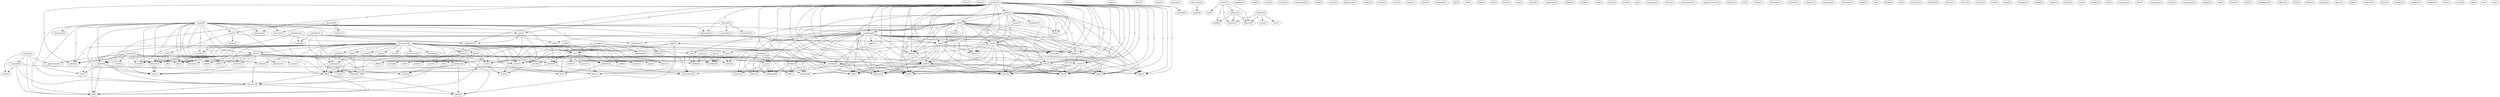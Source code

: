 digraph G {
  home [ label="home(1)" ];
  boast [ label="boast(1)" ];
  insurance [ label="insurance(16)" ];
  brokerage [ label="brokerage(1)" ];
  plan [ label="plan(4)" ];
  force [ label="force(2)" ];
  cc [ label="cc(3)" ];
  north [ label="north(1)" ];
  ve [ label="ve(1)" ];
  pacifist [ label="pacifist(1)" ];
  news [ label="news(1)" ];
  started [ label="started(1)" ];
  fund [ label="fund(1)" ];
  edu [ label="edu(3)" ];
  hire [ label="hire(1)" ];
  became [ label="became(1)" ];
  period [ label="period(1)" ];
  voucher [ label="voucher(1)" ];
  offer [ label="offer(1)" ];
  scratch [ label="scratch(2)" ];
  company [ label="company(2)" ];
  side [ label="side(1)" ];
  use [ label="use(1)" ];
  take [ label="take(3)" ];
  society [ label="society(1)" ];
  system [ label="system(7)" ];
  floated [ label="floated(1)" ];
  buffalo [ label="buffalo(1)" ];
  coverage [ label="coverage(4)" ];
  medicine [ label="medicine(2)" ];
  squad [ label="squad(1)" ];
  fix [ label="fix(1)" ];
  cover [ label="cover(1)" ];
  sort [ label="sort(1)" ];
  sell [ label="sell(2)" ];
  defence [ label="defence(1)" ];
  amortization [ label="amortization(1)" ];
  defence [ label="defence(1)" ];
  realize [ label="realize(1)" ];
  note [ label="note(1)" ];
  fill [ label="fill(2)" ];
  keep [ label="keep(1)" ];
  ve [ label="ve(1)" ];
  tower [ label="tower(1)" ];
  population [ label="population(3)" ];
  served [ label="served(1)" ];
  way [ label="way(2)" ];
  covered [ label="covered(1)" ];
  make [ label="make(3)" ];
  uses [ label="uses(1)" ];
  quebec [ label="quebec(3)" ];
  option [ label="option(3)" ];
  case [ label="case(2)" ];
  nationalism [ label="nationalism(1)" ];
  deal [ label="deal(1)" ];
  something [ label="something(4)" ];
  care [ label="care(3)" ];
  ability [ label="ability(1)" ];
  post [ label="post(2)" ];
  part [ label="part(2)" ];
  provide [ label="provide(1)" ];
  place [ label="place(1)" ];
  capitalism [ label="capitalism(1)" ];
  resource [ label="resource(1)" ];
  heart [ label="heart(1)" ];
  fall [ label="fall(1)" ];
  tells [ label="tells(2)" ];
  light [ label="light(1)" ];
  disease [ label="disease(1)" ];
  sector [ label="sector(2)" ];
  luck [ label="luck(1)" ];
  esp [ label="esp(1)" ];
  rate [ label="rate(1)" ];
  wave [ label="wave(1)" ];
  problem [ label="problem(2)" ];
  pay [ label="pay(1)" ];
  practice [ label="practice(1)" ];
  makes [ label="makes(1)" ];
  pay [ label="pay(1)" ];
  specialty [ label="specialty(2)" ];
  skill [ label="skill(1)" ];
  cardiologist [ label="cardiologist(2)" ];
  correlates [ label="correlates(1)" ];
  domi [ label="domi(1)" ];
  claim [ label="claim(1)" ];
  fits [ label="fits(1)" ];
  curve [ label="curve(1)" ];
  entity [ label="entity(1)" ];
  spring [ label="spring(1)" ];
  life [ label="life(1)" ];
  someone [ label="someone(2)" ];
  book [ label="book(1)" ];
  appointment [ label="appointment(1)" ];
  health [ label="health(5)" ];
  business [ label="business(3)" ];
  groupe [ label="groupe(1)" ];
  request [ label="request(1)" ];
  exemption [ label="exemption(1)" ];
  alternative [ label="alternative(2)" ];
  opted [ label="opted(2)" ];
  canada [ label="canada(6)" ];
  organizes [ label="organizes(2)" ];
  proportion [ label="proportion(1)" ];
  paperwork [ label="paperwork(1)" ];
  province [ label="province(1)" ];
  find [ label="find(1)" ];
  cartel [ label="cartel(2)" ];
  win [ label="win(2)" ];
  compete [ label="compete(1)" ];
  profit [ label="profit(1)" ];
  situation [ label="situation(1)" ];
  figured [ label="figured(1)" ];
  cunixb [ label="cunixb(1)" ];
  columbia [ label="columbia(3)" ];
  writes [ label="writes(2)" ];
  approach [ label="approach(1)" ];
  catch [ label="catch(1)" ];
  bring [ label="bring(1)" ];
  sustain [ label="sustain(1)" ];
  saarbrucken [ label="saarbrucken(1)" ];
  uncle [ label="uncle(1)" ];
  article [ label="article(1)" ];
  department [ label="department(1)" ];
  exists [ label="exists(1)" ];
  accept [ label="accept(1)" ];
  sister [ label="sister(1)" ];
  generate [ label="generate(1)" ];
  meant [ label="meant(1)" ];
  anything [ label="anything(2)" ];
  inflate [ label="inflate(1)" ];
  rambo [ label="rambo(1)" ];
  right [ label="right(1)" ];
  lobby [ label="lobby(1)" ];
  press [ label="press(1)" ];
  worry [ label="worry(1)" ];
  suspect [ label="suspect(1)" ];
  jump [ label="jump(1)" ];
  verify [ label="verify(1)" ];
  learn [ label="learn(1)" ];
  eaton [ label="eaton(1)" ];
  chernobyl [ label="chernobyl(1)" ];
  top [ label="top(1)" ];
  government [ label="government(4)" ];
  built [ label="built(1)" ];
  sense [ label="sense(1)" ];
  der [ label="der(1)" ];
  blurb [ label="blurb(1)" ];
  mail [ label="mail(1)" ];
  method [ label="method(1)" ];
  comparison [ label="comparison(1)" ];
  culture [ label="culture(1)" ];
  market [ label="market(1)" ];
  mris [ label="mris(1)" ];
  musta [ label="musta(1)" ];
  dare [ label="dare(1)" ];
  point [ label="point(1)" ];
  gp [ label="gp(1)" ];
  treatment [ label="treatment(1)" ];
  cause [ label="cause(1)" ];
  licence [ label="licence(1)" ];
  circumstance [ label="circumstance(1)" ];
  ungraciousness [ label="ungraciousness(1)" ];
  reason [ label="reason(1)" ];
  well [ label="well(1)" ];
  mickey [ label="mickey(1)" ];
  tax [ label="tax(1)" ];
  canadian [ label="canadian(3)" ];
  understand [ label="understand(1)" ];
  matter [ label="matter(1)" ];
  rochester [ label="rochester(2)" ];
  town [ label="town(1)" ];
  sign [ label="sign(1)" ];
  stanley [ label="stanley(1)" ];
  germany [ label="germany(4)" ];
  sickness [ label="sickness(1)" ];
  dominates [ label="dominates(1)" ];
  scientist [ label="scientist(1)" ];
  chamber [ label="chamber(1)" ];
  internship [ label="internship(1)" ];
  edmonton [ label="edmonton(1)" ];
  afford [ label="afford(1)" ];
  pat [ label="pat(1)" ];
  bitnet [ label="bitnet(1)" ];
  ww [ label="ww(1)" ];
  question [ label="question(1)" ];
  quebec [ label="quebec(1)" ];
  girlfriend [ label="girlfriend(1)" ];
  alberta [ label="alberta(1)" ];
  doctor [ label="doctor(1)" ];
  respect [ label="respect(1)" ];
  tech [ label="tech(1)" ];
  believe [ label="believe(2)" ];
  turns [ label="turns(1)" ];
  turn [ label="turn(1)" ];
  german [ label="german(2)" ];
  practicioner [ label="practicioner(1)" ];
  remember [ label="remember(2)" ];
  angel [ label="angel(1)" ];
  winnipeg [ label="winnipeg(1)" ];
  daniel [ label="daniel(1)" ];
  training [ label="training(3)" ];
  monopoly [ label="monopoly(2)" ];
  block [ label="block(1)" ];
  cooper [ label="cooper(1)" ];
  blame [ label="blame(1)" ];
  gary [ label="gary(2)" ];
  cma [ label="cma(1)" ];
  ontario [ label="ontario(1)" ];
  lost [ label="lost(1)" ];
  commerce [ label="commerce(1)" ];
  kaus [ label="kaus(1)" ];
  crimetime [ label="crimetime(1)" ];
  argue [ label="argue(1)" ];
  competition [ label="competition(1)" ];
  yuppie [ label="yuppie(1)" ];
  ama [ label="ama(1)" ];
  french [ label="french(1)" ];
  work [ label="work(1)" ];
  md [ label="md(1)" ];
  washington [ label="washington(1)" ];
  subject [ label="subject(1)" ];
  lit [ label="lit(1)" ];
  back [ label="back(1)" ];
  effect [ label="effect(1)" ];
  spiegel [ label="spiegel(1)" ];
  doesn [ label="doesn(1)" ];
  spoke [ label="spoke(1)" ];
  medicare [ label="medicare(1)" ];
  store [ label="store(1)" ];
  selanne [ label="selanne(1)" ];
  republic [ label="republic(1)" ];
  miracle [ label="miracle(1)" ];
  stern [ label="stern(1)" ];
  needs [ label="needs(2)" ];
  look [ label="look(1)" ];
  pt [ label="pt(1)" ];
  see [ label="see(1)" ];
  insurance -> brokerage [ label="2" ];
  insurance -> plan [ label="4" ];
  insurance -> force [ label="2" ];
  insurance -> cc [ label="1" ];
  insurance -> north [ label="1" ];
  insurance -> ve [ label="1" ];
  insurance -> pacifist [ label="1" ];
  insurance -> news [ label="1" ];
  insurance -> started [ label="2" ];
  insurance -> fund [ label="2" ];
  insurance -> edu [ label="1" ];
  insurance -> hire [ label="1" ];
  insurance -> became [ label="2" ];
  insurance -> period [ label="1" ];
  insurance -> voucher [ label="2" ];
  insurance -> offer [ label="2" ];
  insurance -> scratch [ label="2" ];
  insurance -> company [ label="2" ];
  insurance -> side [ label="2" ];
  insurance -> use [ label="1" ];
  insurance -> take [ label="1" ];
  insurance -> society [ label="1" ];
  insurance -> system [ label="2" ];
  insurance -> floated [ label="2" ];
  insurance -> buffalo [ label="1" ];
  insurance -> coverage [ label="3" ];
  insurance -> medicine [ label="1" ];
  insurance -> squad [ label="1" ];
  insurance -> fix [ label="1" ];
  insurance -> cover [ label="1" ];
  insurance -> sort [ label="2" ];
  insurance -> sell [ label="4" ];
  insurance -> defence [ label="1" ];
  insurance -> amortization [ label="1" ];
  insurance -> defence [ label="1" ];
  insurance -> realize [ label="1" ];
  insurance -> note [ label="2" ];
  insurance -> fill [ label="2" ];
  insurance -> keep [ label="1" ];
  insurance -> ve [ label="1" ];
  population -> served [ label="1" ];
  population -> way [ label="1" ];
  population -> covered [ label="1" ];
  population -> make [ label="1" ];
  quebec -> option [ label="1" ];
  quebec -> case [ label="1" ];
  quebec -> nationalism [ label="2" ];
  quebec -> deal [ label="1" ];
  quebec -> something [ label="1" ];
  quebec -> care [ label="1" ];
  quebec -> ability [ label="1" ];
  quebec -> post [ label="2" ];
  quebec -> part [ label="2" ];
  quebec -> provide [ label="1" ];
  quebec -> place [ label="1" ];
  quebec -> capitalism [ label="2" ];
  quebec -> scratch [ label="2" ];
  quebec -> way [ label="1" ];
  quebec -> resource [ label="1" ];
  quebec -> heart [ label="1" ];
  quebec -> take [ label="1" ];
  quebec -> fall [ label="1" ];
  quebec -> tells [ label="1" ];
  quebec -> light [ label="1" ];
  quebec -> disease [ label="1" ];
  quebec -> sector [ label="1" ];
  quebec -> coverage [ label="1" ];
  quebec -> luck [ label="1" ];
  quebec -> esp [ label="1" ];
  quebec -> rate [ label="1" ];
  quebec -> wave [ label="1" ];
  problem -> pay [ label="1" ];
  problem -> practice [ label="1" ];
  problem -> makes [ label="1" ];
  problem -> pay [ label="1" ];
  problem -> specialty [ label="1" ];
  problem -> skill [ label="1" ];
  problem -> cardiologist [ label="1" ];
  problem -> system [ label="1" ];
  problem -> correlates [ label="1" ];
  plan -> offer [ label="1" ];
  plan -> fits [ label="2" ];
  plan -> curve [ label="2" ];
  plan -> use [ label="2" ];
  plan -> sector [ label="2" ];
  plan -> coverage [ label="2" ];
  pay -> practice [ label="1" ];
  pay -> makes [ label="1" ];
  pay -> cardiologist [ label="1" ];
  force -> entity [ label="1" ];
  force -> pay [ label="1" ];
  force -> offer [ label="1" ];
  force -> company [ label="1" ];
  force -> spring [ label="1" ];
  force -> sell [ label="1" ];
  force -> life [ label="1" ];
  someone -> started [ label="1" ];
  someone -> fund [ label="1" ];
  someone -> book [ label="1" ];
  someone -> became [ label="1" ];
  someone -> scratch [ label="1" ];
  someone -> side [ label="1" ];
  someone -> coverage [ label="1" ];
  someone -> appointment [ label="1" ];
  someone -> health [ label="1" ];
  someone -> defence [ label="1" ];
  someone -> business [ label="1" ];
  someone -> defence [ label="1" ];
  someone -> note [ label="1" ];
  someone -> fill [ label="1" ];
  option -> case [ label="1" ];
  option -> request [ label="1" ];
  option -> deal [ label="1" ];
  option -> something [ label="1" ];
  option -> care [ label="1" ];
  option -> ability [ label="1" ];
  option -> place [ label="1" ];
  option -> way [ label="1" ];
  option -> resource [ label="1" ];
  option -> heart [ label="1" ];
  option -> take [ label="1" ];
  option -> fall [ label="1" ];
  option -> tells [ label="1" ];
  option -> light [ label="1" ];
  option -> disease [ label="1" ];
  option -> exemption [ label="1" ];
  option -> luck [ label="1" ];
  option -> esp [ label="1" ];
  option -> rate [ label="1" ];
  option -> wave [ label="1" ];
  alternative -> opted [ label="1" ];
  canada -> organizes [ label="1" ];
  canada -> north [ label="1" ];
  canada -> nationalism [ label="1" ];
  canada -> something [ label="1" ];
  canada -> started [ label="1" ];
  canada -> fund [ label="1" ];
  canada -> proportion [ label="1" ];
  canada -> post [ label="1" ];
  canada -> part [ label="1" ];
  canada -> capitalism [ label="1" ];
  canada -> became [ label="1" ];
  canada -> voucher [ label="1" ];
  canada -> scratch [ label="2" ];
  canada -> side [ label="1" ];
  canada -> paperwork [ label="1" ];
  canada -> system [ label="1" ];
  canada -> floated [ label="1" ];
  canada -> province [ label="1" ];
  canada -> coverage [ label="1" ];
  canada -> health [ label="2" ];
  canada -> sort [ label="1" ];
  canada -> sell [ label="1" ];
  canada -> defence [ label="1" ];
  canada -> defence [ label="1" ];
  canada -> note [ label="1" ];
  canada -> find [ label="1" ];
  canada -> fill [ label="1" ];
  cartel -> win [ label="1" ];
  cartel -> compete [ label="1" ];
  cartel -> profit [ label="1" ];
  cartel -> situation [ label="1" ];
  cartel -> figured [ label="1" ];
  case -> cc [ label="1" ];
  case -> deal [ label="1" ];
  case -> something [ label="1" ];
  case -> care [ label="1" ];
  case -> ability [ label="1" ];
  case -> cunixb [ label="1" ];
  case -> edu [ label="1" ];
  case -> place [ label="1" ];
  case -> way [ label="1" ];
  case -> resource [ label="1" ];
  case -> heart [ label="1" ];
  case -> take [ label="1" ];
  case -> fall [ label="1" ];
  case -> tells [ label="1" ];
  case -> light [ label="1" ];
  case -> disease [ label="1" ];
  case -> luck [ label="1" ];
  case -> columbia [ label="1" ];
  case -> esp [ label="1" ];
  case -> writes [ label="1" ];
  case -> rate [ label="1" ];
  case -> wave [ label="1" ];
  cc -> buffalo [ label="1" ];
  cc -> columbia [ label="2" ];
  north -> news [ label="1" ];
  north -> started [ label="1" ];
  north -> fund [ label="1" ];
  north -> became [ label="1" ];
  north -> served [ label="1" ];
  north -> generate [ label="1" ];
  north -> scratch [ label="1" ];
  north -> side [ label="1" ];
  north -> meant [ label="1" ];
  north -> take [ label="1" ];
  north -> coverage [ label="1" ];
  north -> anything [ label="1" ];
  north -> health [ label="1" ];
  north -> make [ label="1" ];
  north -> sell [ label="1" ];
  north -> defence [ label="1" ];
  north -> business [ label="1" ];
  north -> defence [ label="1" ];
  north -> inflate [ label="1" ];
  north -> note [ label="1" ];
  north -> find [ label="1" ];
  north -> keep [ label="1" ];
  something -> practice [ label="1" ];
  something -> right [ label="1" ];
  something -> care [ label="1" ];
  something -> makes [ label="1" ];
  something -> ability [ label="1" ];
  something -> proportion [ label="1" ];
  something -> pay [ label="1" ];
  something -> place [ label="1" ];
  something -> lobby [ label="1" ];
  something -> specialty [ label="1" ];
  something -> way [ label="1" ];
  something -> skill [ label="1" ];
  something -> resource [ label="1" ];
  something -> heart [ label="1" ];
  something -> cardiologist [ label="1" ];
  something -> take [ label="1" ];
  something -> fall [ label="1" ];
  something -> tells [ label="1" ];
  something -> light [ label="1" ];
  something -> disease [ label="1" ];
  something -> luck [ label="1" ];
  something -> esp [ label="1" ];
  something -> correlates [ label="1" ];
  something -> rate [ label="1" ];
  something -> wave [ label="1" ];
  ve -> news [ label="1" ];
  ve -> press [ label="1" ];
  ve -> period [ label="1" ];
  ve -> worry [ label="1" ];
  ve -> suspect [ label="1" ];
  ve -> jump [ label="1" ];
  ve -> take [ label="1" ];
  ve -> system [ label="1" ];
  ve -> verify [ label="1" ];
  ve -> medicine [ label="1" ];
  ve -> anything [ label="1" ];
  ve -> fix [ label="1" ];
  ve -> learn [ label="1" ];
  ve -> keep [ label="1" ];
  right -> news [ label="1" ];
  right -> take [ label="1" ];
  right -> keep [ label="1" ];
  right -> ve [ label="1" ];
  care -> ability [ label="1" ];
  care -> place [ label="1" ];
  care -> resource [ label="1" ];
  care -> heart [ label="1" ];
  care -> take [ label="1" ];
  care -> fall [ label="1" ];
  care -> light [ label="1" ];
  care -> disease [ label="1" ];
  care -> luck [ label="1" ];
  care -> esp [ label="1" ];
  care -> government [ label="1" ];
  care -> rate [ label="1" ];
  care -> wave [ label="1" ];
  edu -> columbia [ label="1" ];
  dare -> buffalo [ label="1" ];
  dare -> columbia [ label="1" ];
  dare -> writes [ label="1" ];
  pay -> cardiologist [ label="1" ];
  post -> capitalism [ label="1" ];
  post -> use [ label="1" ];
  post -> cause [ label="1" ];
  part -> capitalism [ label="1" ];
  part -> reason [ label="1" ];
  part -> well [ label="1" ];
  canadian -> understand [ label="1" ];
  canadian -> suspect [ label="1" ];
  canadian -> use [ label="1" ];
  canadian -> jump [ label="1" ];
  canadian -> matter [ label="1" ];
  canadian -> system [ label="1" ];
  canadian -> verify [ label="1" ];
  canadian -> anything [ label="1" ];
  canadian -> cause [ label="1" ];
  canadian -> make [ label="1" ];
  canadian -> learn [ label="1" ];
  canadian -> government [ label="1" ];
  canadian -> ve [ label="1" ];
  compete -> profit [ label="1" ];
  compete -> situation [ label="1" ];
  compete -> figured [ label="1" ];
  rochester -> way [ label="1" ];
  rochester -> company [ label="1" ];
  rochester -> covered [ label="1" ];
  rochester -> town [ label="1" ];
  rochester -> sign [ label="1" ];
  germany -> sickness [ label="1" ];
  germany -> paperwork [ label="1" ];
  germany -> province [ label="1" ];
  specialty -> skill [ label="1" ];
  specialty -> cardiologist [ label="1" ];
  specialty -> correlates [ label="1" ];
  way -> resource [ label="1" ];
  way -> heart [ label="1" ];
  way -> take [ label="1" ];
  way -> fall [ label="1" ];
  way -> light [ label="1" ];
  way -> disease [ label="1" ];
  way -> luck [ label="1" ];
  way -> esp [ label="1" ];
  way -> rate [ label="1" ];
  way -> wave [ label="1" ];
  company -> town [ label="1" ];
  company -> sell [ label="1" ];
  quebec -> resource [ label="1" ];
  quebec -> heart [ label="1" ];
  quebec -> take [ label="1" ];
  quebec -> fall [ label="1" ];
  quebec -> tells [ label="1" ];
  quebec -> light [ label="1" ];
  quebec -> disease [ label="1" ];
  quebec -> sector [ label="1" ];
  quebec -> coverage [ label="1" ];
  quebec -> luck [ label="1" ];
  quebec -> esp [ label="1" ];
  quebec -> rate [ label="1" ];
  quebec -> wave [ label="1" ];
  use -> cause [ label="1" ];
  believe -> turns [ label="1" ];
  believe -> situation [ label="1" ];
  believe -> figured [ label="1" ];
  believe -> turn [ label="1" ];
  german -> practicioner [ label="1" ];
  german -> health [ label="1" ];
  german -> remember [ label="1" ];
  take -> fall [ label="1" ];
  take -> light [ label="1" ];
  take -> disease [ label="1" ];
  take -> luck [ label="1" ];
  take -> esp [ label="1" ];
  take -> rate [ label="1" ];
  take -> keep [ label="1" ];
  take -> wave [ label="1" ];
  tells -> light [ label="1" ];
  tells -> disease [ label="1" ];
  tells -> luck [ label="1" ];
  tells -> esp [ label="1" ];
  tells -> correlates [ label="1" ];
  tells -> rate [ label="1" ];
  tells -> wave [ label="1" ];
  system -> floated [ label="1" ];
  system -> government [ label="1" ];
  training -> appointment [ label="1" ];
  training -> monopoly [ label="1" ];
  training -> business [ label="1" ];
  training -> fill [ label="1" ];
  training -> block [ label="1" ];
  gary -> buffalo [ label="1" ];
  gary -> columbia [ label="1" ];
  gary -> writes [ label="1" ];
  sector -> luck [ label="1" ];
  sector -> esp [ label="1" ];
  sector -> rate [ label="1" ];
  sector -> wave [ label="1" ];
  coverage -> luck [ label="1" ];
  coverage -> esp [ label="1" ];
  coverage -> note [ label="1" ];
  coverage -> government [ label="1" ];
  coverage -> rate [ label="1" ];
  coverage -> wave [ label="1" ];
  medicine -> fix [ label="1" ];
  medicine -> government [ label="1" ];
  anything -> make [ label="1" ];
  anything -> sell [ label="1" ];
  anything -> business [ label="1" ];
  anything -> inflate [ label="1" ];
  health -> sort [ label="1" ];
  health -> sell [ label="1" ];
  health -> note [ label="1" ];
  health -> fill [ label="1" ];
  monopoly -> business [ label="1" ];
  monopoly -> correlates [ label="1" ];
  monopoly -> fill [ label="1" ];
  monopoly -> block [ label="1" ];
  md -> sell [ label="1" ];
  md -> learn [ label="1" ];
  md -> business [ label="1" ];
  md -> inflate [ label="1" ];
  md -> ve [ label="1" ];
  remember -> sign [ label="1" ];
  well -> defence [ label="1" ];
  well -> defence [ label="1" ];
  well -> lit [ label="1" ];
  well -> realize [ label="1" ];
  sell -> business [ label="1" ];
  sell -> inflate [ label="1" ];
  sell -> fill [ label="1" ];
  defence -> note [ label="1" ];
  business -> inflate [ label="1" ];
  business -> fill [ label="1" ];
  defence -> note [ label="1" ];
}
